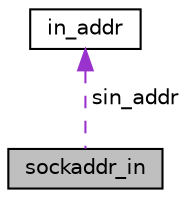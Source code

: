 digraph "sockaddr_in"
{
 // LATEX_PDF_SIZE
  edge [fontname="Helvetica",fontsize="10",labelfontname="Helvetica",labelfontsize="10"];
  node [fontname="Helvetica",fontsize="10",shape=record];
  Node1 [label="sockaddr_in",height=0.2,width=0.4,color="black", fillcolor="grey75", style="filled", fontcolor="black",tooltip="Socket address, internet style."];
  Node2 -> Node1 [dir="back",color="darkorchid3",fontsize="10",style="dashed",label=" sin_addr" ,fontname="Helvetica"];
  Node2 [label="in_addr",height=0.2,width=0.4,color="black", fillcolor="white", style="filled",URL="$group___socket.html#structin__addr",tooltip="Internet address (a structure for historical reasons)"];
}
